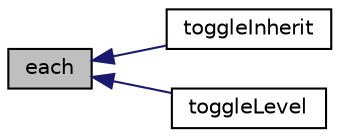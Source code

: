 digraph "each"
{
 // INTERACTIVE_SVG=YES
  edge [fontname="Helvetica",fontsize="10",labelfontname="Helvetica",labelfontsize="10"];
  node [fontname="Helvetica",fontsize="10",shape=record];
  rankdir="LR";
  Node1 [label="each",height=0.2,width=0.4,color="black", fillcolor="grey75", style="filled", fontcolor="black"];
  Node1 -> Node2 [dir="back",color="midnightblue",fontsize="10",style="solid",fontname="Helvetica"];
  Node2 [label="toggleInherit",height=0.2,width=0.4,color="black", fillcolor="white", style="filled",URL="$dynsections_8js.html#ac057b640b17ff32af11ced151c9305b4"];
  Node1 -> Node3 [dir="back",color="midnightblue",fontsize="10",style="solid",fontname="Helvetica"];
  Node3 [label="toggleLevel",height=0.2,width=0.4,color="black", fillcolor="white", style="filled",URL="$dynsections_8js.html#a19f577cc1ba571396a85bb1f48bf4df2"];
}
